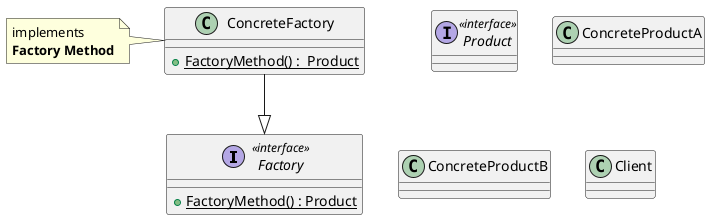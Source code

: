@startuml Factory Method

interface Factory<<interface>>{
    + {static} FactoryMethod() : Product
}

class ConcreteFactory{
    + {static} FactoryMethod() :  Product 
    
}
note left 
    implements 
    <b>Factory Method</b>
end note

interface Product<<interface>>

class ConcreteProductA
class ConcreteProductB

class Client


ConcreteFactory --|> Factory






@enduml